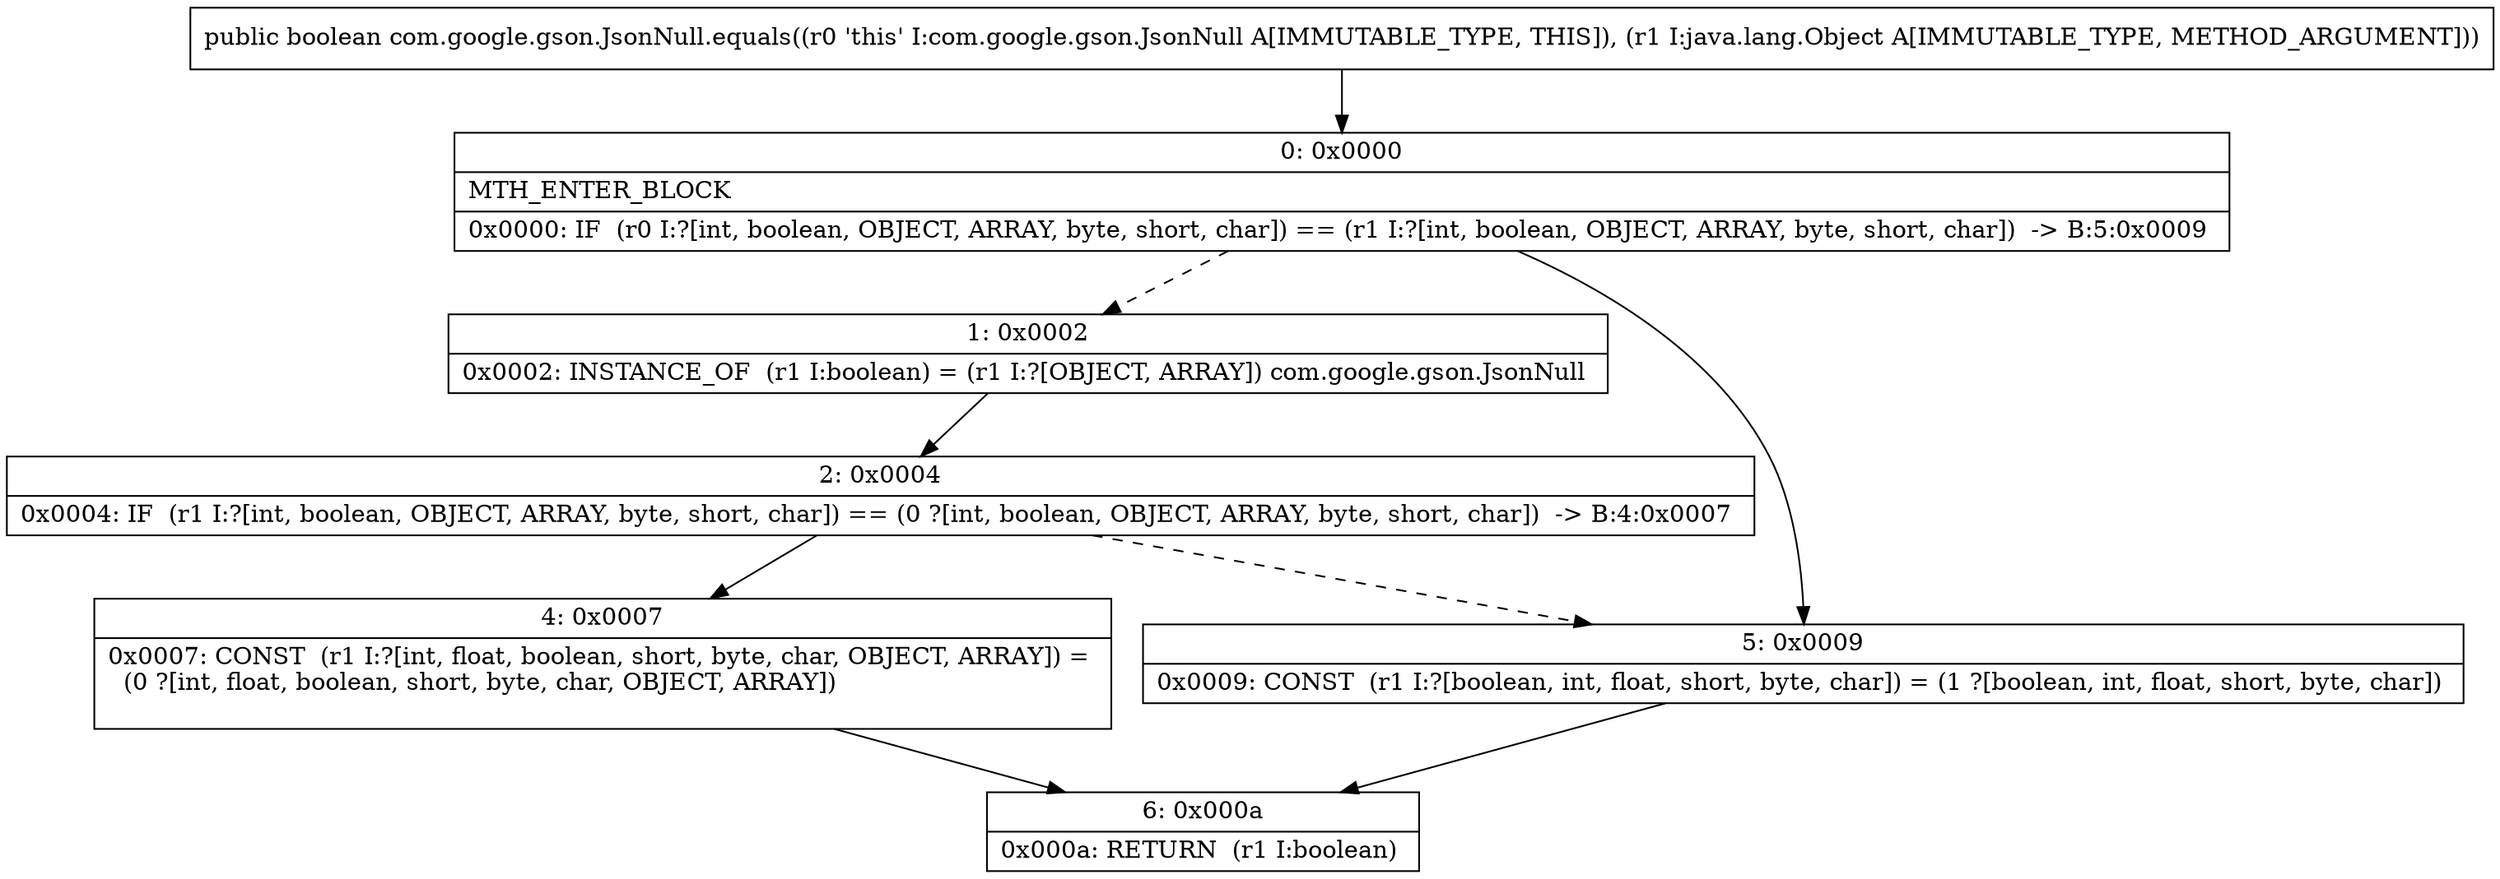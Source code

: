 digraph "CFG forcom.google.gson.JsonNull.equals(Ljava\/lang\/Object;)Z" {
Node_0 [shape=record,label="{0\:\ 0x0000|MTH_ENTER_BLOCK\l|0x0000: IF  (r0 I:?[int, boolean, OBJECT, ARRAY, byte, short, char]) == (r1 I:?[int, boolean, OBJECT, ARRAY, byte, short, char])  \-\> B:5:0x0009 \l}"];
Node_1 [shape=record,label="{1\:\ 0x0002|0x0002: INSTANCE_OF  (r1 I:boolean) = (r1 I:?[OBJECT, ARRAY]) com.google.gson.JsonNull \l}"];
Node_2 [shape=record,label="{2\:\ 0x0004|0x0004: IF  (r1 I:?[int, boolean, OBJECT, ARRAY, byte, short, char]) == (0 ?[int, boolean, OBJECT, ARRAY, byte, short, char])  \-\> B:4:0x0007 \l}"];
Node_4 [shape=record,label="{4\:\ 0x0007|0x0007: CONST  (r1 I:?[int, float, boolean, short, byte, char, OBJECT, ARRAY]) = \l  (0 ?[int, float, boolean, short, byte, char, OBJECT, ARRAY])\l \l}"];
Node_5 [shape=record,label="{5\:\ 0x0009|0x0009: CONST  (r1 I:?[boolean, int, float, short, byte, char]) = (1 ?[boolean, int, float, short, byte, char]) \l}"];
Node_6 [shape=record,label="{6\:\ 0x000a|0x000a: RETURN  (r1 I:boolean) \l}"];
MethodNode[shape=record,label="{public boolean com.google.gson.JsonNull.equals((r0 'this' I:com.google.gson.JsonNull A[IMMUTABLE_TYPE, THIS]), (r1 I:java.lang.Object A[IMMUTABLE_TYPE, METHOD_ARGUMENT])) }"];
MethodNode -> Node_0;
Node_0 -> Node_1[style=dashed];
Node_0 -> Node_5;
Node_1 -> Node_2;
Node_2 -> Node_4;
Node_2 -> Node_5[style=dashed];
Node_4 -> Node_6;
Node_5 -> Node_6;
}

